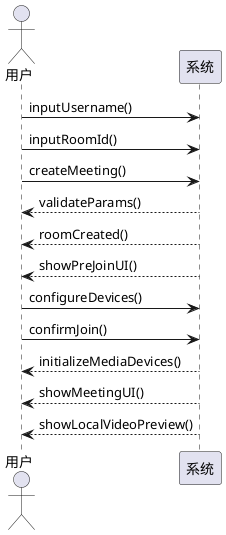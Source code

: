 @startuml 创建并加入会议
actor 用户
participant 系统

用户 -> 系统: inputUsername()
用户 -> 系统: inputRoomId()
用户 -> 系统: createMeeting()
系统 --> 用户: validateParams()
系统 --> 用户: roomCreated()
系统 --> 用户: showPreJoinUI()
用户 -> 系统: configureDevices()
用户 -> 系统: confirmJoin()
系统 --> 用户: initializeMediaDevices()
系统 --> 用户: showMeetingUI()
系统 --> 用户: showLocalVideoPreview()
@enduml
